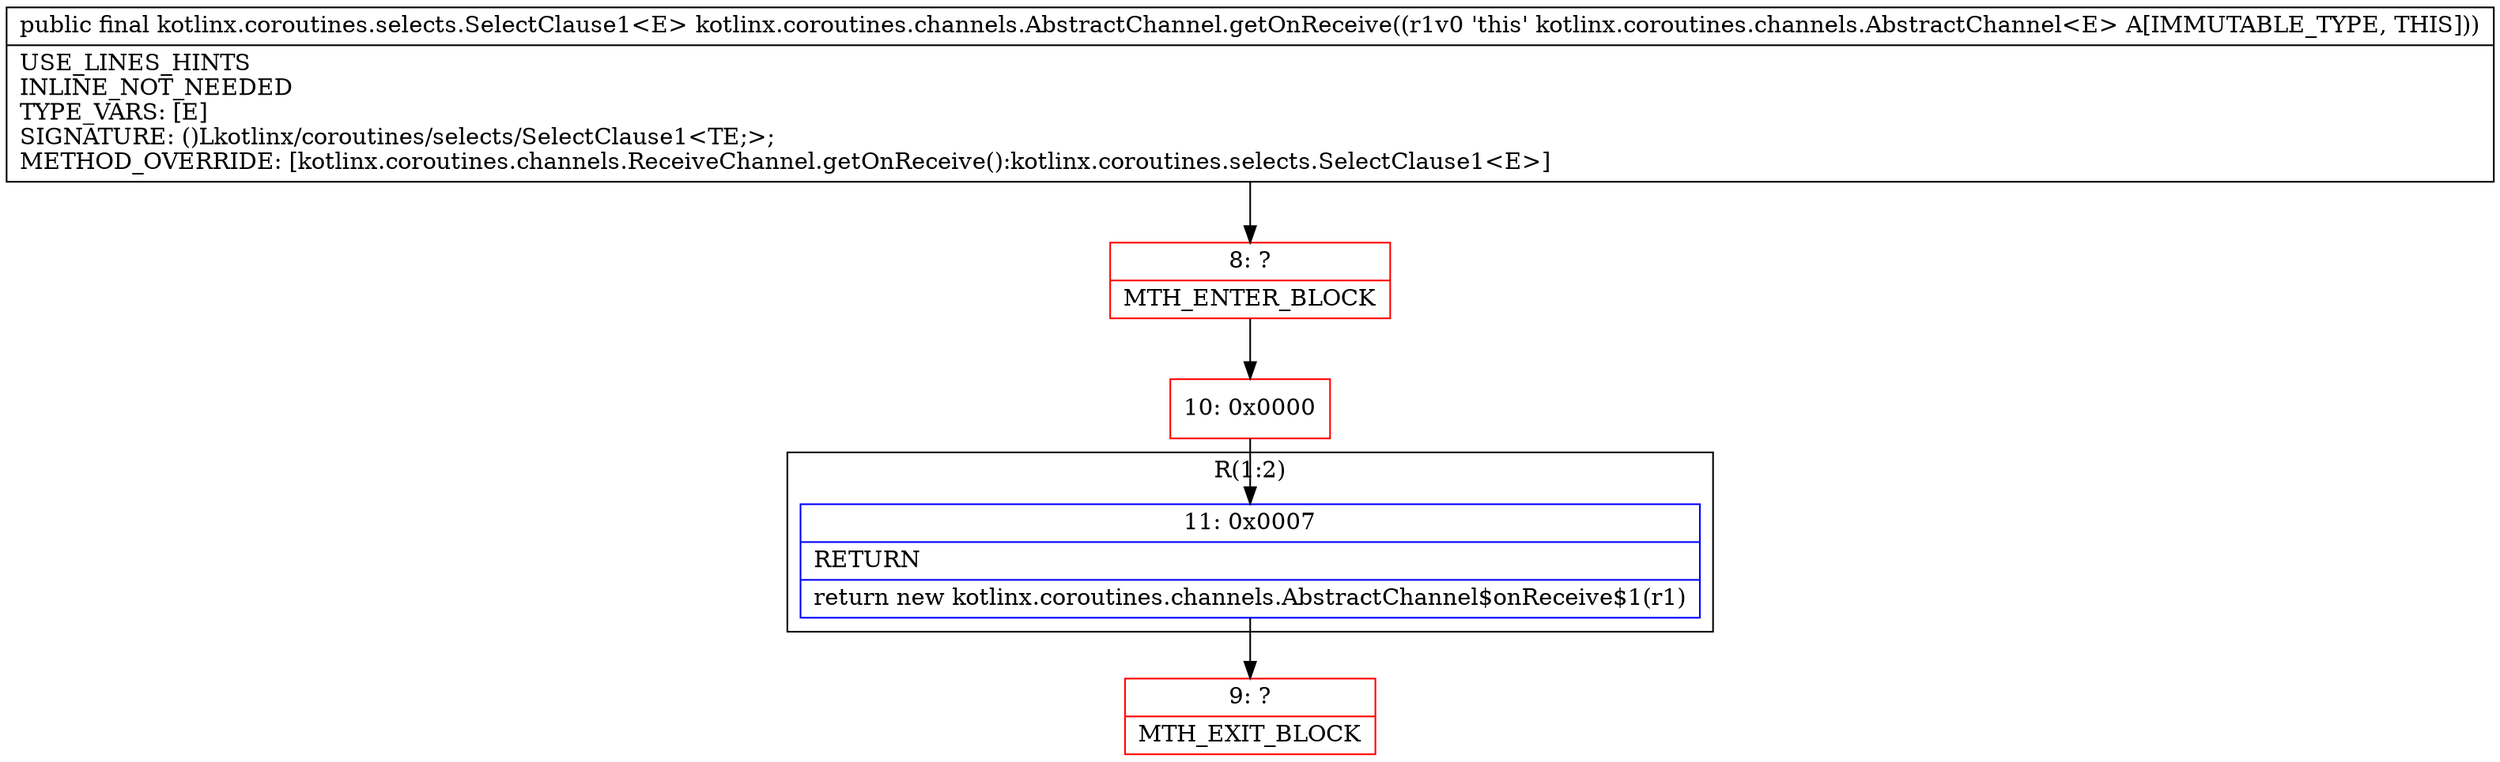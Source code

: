 digraph "CFG forkotlinx.coroutines.channels.AbstractChannel.getOnReceive()Lkotlinx\/coroutines\/selects\/SelectClause1;" {
subgraph cluster_Region_946101487 {
label = "R(1:2)";
node [shape=record,color=blue];
Node_11 [shape=record,label="{11\:\ 0x0007|RETURN\l|return new kotlinx.coroutines.channels.AbstractChannel$onReceive$1(r1)\l}"];
}
Node_8 [shape=record,color=red,label="{8\:\ ?|MTH_ENTER_BLOCK\l}"];
Node_10 [shape=record,color=red,label="{10\:\ 0x0000}"];
Node_9 [shape=record,color=red,label="{9\:\ ?|MTH_EXIT_BLOCK\l}"];
MethodNode[shape=record,label="{public final kotlinx.coroutines.selects.SelectClause1\<E\> kotlinx.coroutines.channels.AbstractChannel.getOnReceive((r1v0 'this' kotlinx.coroutines.channels.AbstractChannel\<E\> A[IMMUTABLE_TYPE, THIS]))  | USE_LINES_HINTS\lINLINE_NOT_NEEDED\lTYPE_VARS: [E]\lSIGNATURE: ()Lkotlinx\/coroutines\/selects\/SelectClause1\<TE;\>;\lMETHOD_OVERRIDE: [kotlinx.coroutines.channels.ReceiveChannel.getOnReceive():kotlinx.coroutines.selects.SelectClause1\<E\>]\l}"];
MethodNode -> Node_8;Node_11 -> Node_9;
Node_8 -> Node_10;
Node_10 -> Node_11;
}

